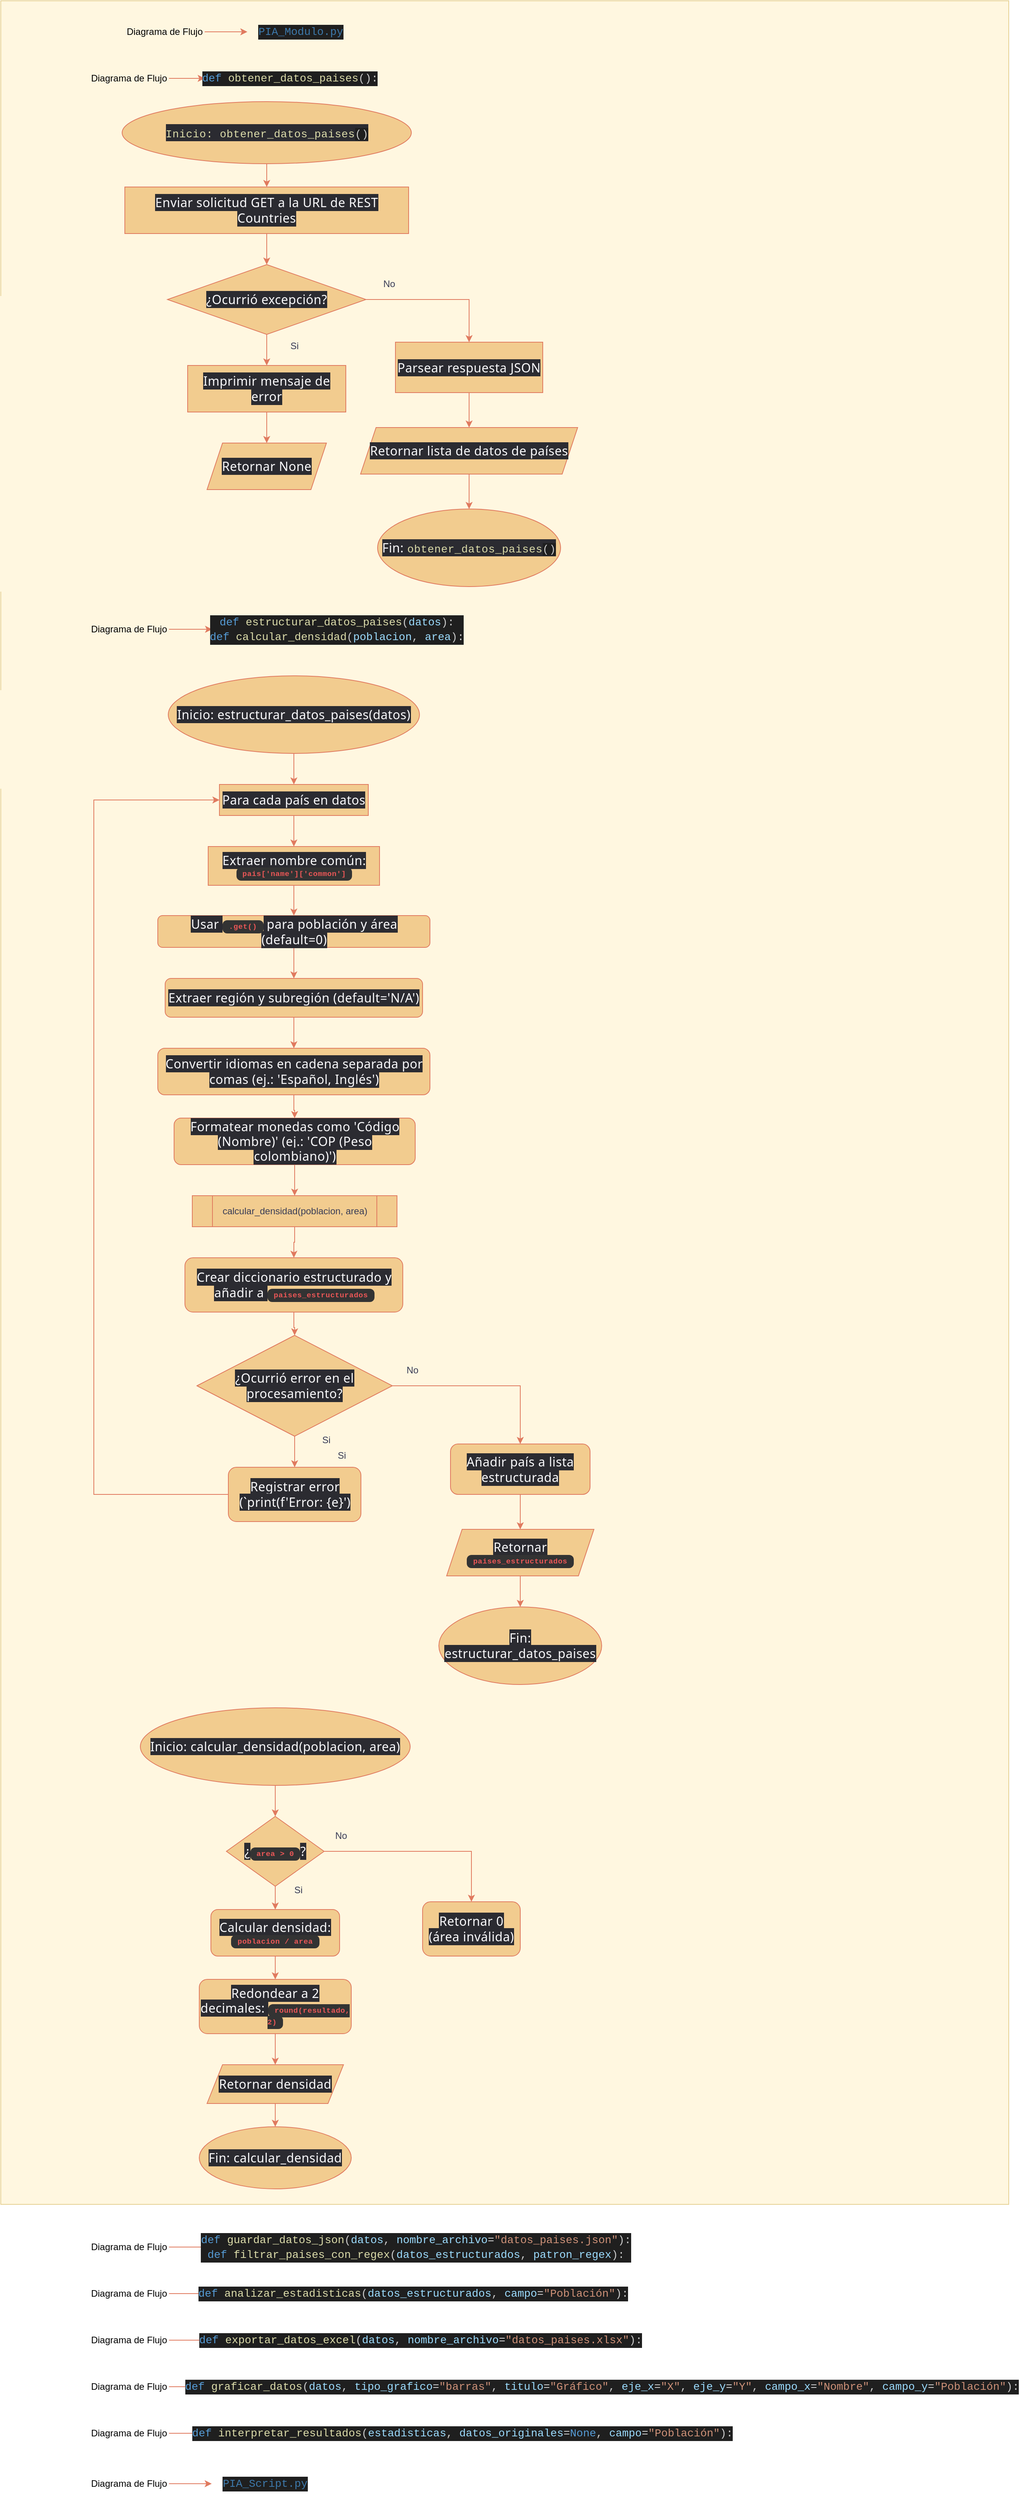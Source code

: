 <mxfile version="27.0.2">
  <diagram name="Página-1" id="TdQatwvxKdCJxrZPbZy2">
    <mxGraphModel dx="1426" dy="1912" grid="1" gridSize="10" guides="1" tooltips="1" connect="1" arrows="1" fold="1" page="1" pageScale="1" pageWidth="827" pageHeight="1169" math="0" shadow="0">
      <root>
        <mxCell id="0" />
        <mxCell id="1" parent="0" />
        <mxCell id="56zbXbjP5MMYhylMdoNp-108" value="" style="rounded=0;whiteSpace=wrap;html=1;strokeColor=#d6b656;fillColor=#fff2cc;opacity=60;" parent="1" vertex="1">
          <mxGeometry x="60" y="-70" width="1300" height="2840" as="geometry" />
        </mxCell>
        <mxCell id="56zbXbjP5MMYhylMdoNp-4" value="" style="edgeStyle=orthogonalEdgeStyle;rounded=0;orthogonalLoop=1;jettySize=auto;html=1;labelBackgroundColor=none;strokeColor=#E07A5F;fontColor=default;" parent="1" source="56zbXbjP5MMYhylMdoNp-1" target="56zbXbjP5MMYhylMdoNp-2" edge="1">
          <mxGeometry relative="1" as="geometry" />
        </mxCell>
        <mxCell id="56zbXbjP5MMYhylMdoNp-1" value="&lt;span style=&quot;color: rgb(250, 250, 252); font-family: system-ui, ui-sans-serif, -apple-system, BlinkMacSystemFont, sans-serif, Inter, NotoSansHans; font-size: 16px; letter-spacing: 0.32px; text-align: left; white-space-collapse: preserve-breaks; background-color: rgb(43, 43, 49);&quot;&gt;&lt;span style=&quot;font-family: Consolas, &amp;quot;Courier New&amp;quot;, monospace; font-size: 14px; white-space: pre; letter-spacing: 0.32px; color: rgb(220, 220, 170);&quot;&gt;Inicio: obtener_datos_paises&lt;/span&gt;&lt;span style=&quot;background-color: rgb(31, 31, 31); color: rgb(204, 204, 204); font-family: Consolas, &amp;quot;Courier New&amp;quot;, monospace; font-size: 14px; white-space: pre; letter-spacing: 0.32px;&quot;&gt;()&lt;/span&gt;&lt;/span&gt;" style="ellipse;whiteSpace=wrap;html=1;labelBackgroundColor=none;fillColor=#F2CC8F;strokeColor=#E07A5F;fontColor=#393C56;rounded=0;" parent="1" vertex="1">
          <mxGeometry x="216.5" y="60" width="373" height="80" as="geometry" />
        </mxCell>
        <mxCell id="56zbXbjP5MMYhylMdoNp-6" value="" style="edgeStyle=orthogonalEdgeStyle;rounded=0;orthogonalLoop=1;jettySize=auto;html=1;labelBackgroundColor=none;strokeColor=#E07A5F;fontColor=default;" parent="1" source="56zbXbjP5MMYhylMdoNp-2" target="56zbXbjP5MMYhylMdoNp-5" edge="1">
          <mxGeometry relative="1" as="geometry" />
        </mxCell>
        <mxCell id="56zbXbjP5MMYhylMdoNp-2" value="&lt;span style=&quot;color: rgb(250, 250, 252); font-family: system-ui, ui-sans-serif, -apple-system, BlinkMacSystemFont, sans-serif, Inter, NotoSansHans; font-size: 16px; letter-spacing: 0.32px; text-align: left; white-space-collapse: preserve-breaks; background-color: rgb(43, 43, 49);&quot;&gt;Enviar solicitud GET a la URL de REST Countries&lt;/span&gt;" style="rounded=0;whiteSpace=wrap;html=1;labelBackgroundColor=none;fillColor=#F2CC8F;strokeColor=#E07A5F;fontColor=#393C56;" parent="1" vertex="1">
          <mxGeometry x="220" y="170" width="366" height="60" as="geometry" />
        </mxCell>
        <mxCell id="56zbXbjP5MMYhylMdoNp-9" value="" style="edgeStyle=orthogonalEdgeStyle;rounded=0;orthogonalLoop=1;jettySize=auto;html=1;labelBackgroundColor=none;strokeColor=#E07A5F;fontColor=default;" parent="1" source="56zbXbjP5MMYhylMdoNp-5" target="56zbXbjP5MMYhylMdoNp-8" edge="1">
          <mxGeometry relative="1" as="geometry" />
        </mxCell>
        <mxCell id="56zbXbjP5MMYhylMdoNp-14" value="" style="edgeStyle=orthogonalEdgeStyle;rounded=0;orthogonalLoop=1;jettySize=auto;html=1;labelBackgroundColor=none;strokeColor=#E07A5F;fontColor=default;" parent="1" source="56zbXbjP5MMYhylMdoNp-5" target="56zbXbjP5MMYhylMdoNp-13" edge="1">
          <mxGeometry relative="1" as="geometry" />
        </mxCell>
        <mxCell id="56zbXbjP5MMYhylMdoNp-5" value="&lt;span style=&quot;color: rgb(250, 250, 252); font-family: system-ui, ui-sans-serif, -apple-system, BlinkMacSystemFont, sans-serif, Inter, NotoSansHans; font-size: 16px; letter-spacing: 0.32px; text-align: left; white-space-collapse: preserve-breaks; background-color: rgb(43, 43, 49);&quot;&gt;¿Ocurrió excepción?&lt;/span&gt;" style="rhombus;whiteSpace=wrap;html=1;labelBackgroundColor=none;fillColor=#F2CC8F;strokeColor=#E07A5F;fontColor=#393C56;rounded=0;" parent="1" vertex="1">
          <mxGeometry x="275" y="270" width="256" height="90" as="geometry" />
        </mxCell>
        <mxCell id="56zbXbjP5MMYhylMdoNp-7" value="No" style="text;html=1;align=center;verticalAlign=middle;whiteSpace=wrap;rounded=0;labelBackgroundColor=none;fontColor=#393C56;" parent="1" vertex="1">
          <mxGeometry x="531" y="280" width="60" height="30" as="geometry" />
        </mxCell>
        <mxCell id="56zbXbjP5MMYhylMdoNp-11" value="" style="edgeStyle=orthogonalEdgeStyle;rounded=0;orthogonalLoop=1;jettySize=auto;html=1;labelBackgroundColor=none;strokeColor=#E07A5F;fontColor=default;" parent="1" source="56zbXbjP5MMYhylMdoNp-8" target="56zbXbjP5MMYhylMdoNp-10" edge="1">
          <mxGeometry relative="1" as="geometry" />
        </mxCell>
        <mxCell id="56zbXbjP5MMYhylMdoNp-8" value="&lt;span style=&quot;color: rgb(250, 250, 252); font-family: system-ui, ui-sans-serif, -apple-system, BlinkMacSystemFont, sans-serif, Inter, NotoSansHans; font-size: 16px; letter-spacing: 0.32px; text-align: left; white-space-collapse: preserve-breaks; background-color: rgb(43, 43, 49);&quot;&gt;Parsear respuesta JSON&lt;/span&gt;" style="rounded=0;whiteSpace=wrap;html=1;labelBackgroundColor=none;fillColor=#F2CC8F;strokeColor=#E07A5F;fontColor=#393C56;" parent="1" vertex="1">
          <mxGeometry x="569" y="370" width="190" height="65" as="geometry" />
        </mxCell>
        <mxCell id="56zbXbjP5MMYhylMdoNp-18" value="" style="edgeStyle=orthogonalEdgeStyle;rounded=0;orthogonalLoop=1;jettySize=auto;html=1;labelBackgroundColor=none;strokeColor=#E07A5F;fontColor=default;" parent="1" source="56zbXbjP5MMYhylMdoNp-10" target="56zbXbjP5MMYhylMdoNp-17" edge="1">
          <mxGeometry relative="1" as="geometry" />
        </mxCell>
        <mxCell id="56zbXbjP5MMYhylMdoNp-10" value="&lt;span style=&quot;color: rgb(250, 250, 252); font-family: system-ui, ui-sans-serif, -apple-system, BlinkMacSystemFont, sans-serif, Inter, NotoSansHans; font-size: 16px; letter-spacing: 0.32px; text-align: left; white-space-collapse: preserve-breaks; background-color: rgb(43, 43, 49);&quot;&gt;Retornar lista de datos de países&lt;/span&gt;" style="shape=parallelogram;perimeter=parallelogramPerimeter;whiteSpace=wrap;html=1;fixedSize=1;labelBackgroundColor=none;fillColor=#F2CC8F;strokeColor=#E07A5F;fontColor=#393C56;rounded=0;" parent="1" vertex="1">
          <mxGeometry x="524" y="480" width="280" height="60" as="geometry" />
        </mxCell>
        <mxCell id="56zbXbjP5MMYhylMdoNp-12" value="Si" style="text;html=1;align=center;verticalAlign=middle;whiteSpace=wrap;rounded=0;labelBackgroundColor=none;fontColor=#393C56;" parent="1" vertex="1">
          <mxGeometry x="409" y="360" width="60" height="30" as="geometry" />
        </mxCell>
        <mxCell id="56zbXbjP5MMYhylMdoNp-16" value="" style="edgeStyle=orthogonalEdgeStyle;rounded=0;orthogonalLoop=1;jettySize=auto;html=1;labelBackgroundColor=none;strokeColor=#E07A5F;fontColor=default;" parent="1" source="56zbXbjP5MMYhylMdoNp-13" target="56zbXbjP5MMYhylMdoNp-15" edge="1">
          <mxGeometry relative="1" as="geometry" />
        </mxCell>
        <mxCell id="56zbXbjP5MMYhylMdoNp-13" value="&lt;span style=&quot;color: rgb(250, 250, 252); font-family: system-ui, ui-sans-serif, -apple-system, BlinkMacSystemFont, sans-serif, Inter, NotoSansHans; font-size: 16px; letter-spacing: 0.32px; text-align: left; white-space-collapse: preserve-breaks; background-color: rgb(43, 43, 49);&quot;&gt;Imprimir mensaje de error&lt;/span&gt;" style="rounded=0;whiteSpace=wrap;html=1;labelBackgroundColor=none;fillColor=#F2CC8F;strokeColor=#E07A5F;fontColor=#393C56;" parent="1" vertex="1">
          <mxGeometry x="301" y="400" width="204" height="60" as="geometry" />
        </mxCell>
        <mxCell id="56zbXbjP5MMYhylMdoNp-15" value="&lt;span style=&quot;color: rgb(250, 250, 252); font-family: system-ui, ui-sans-serif, -apple-system, BlinkMacSystemFont, sans-serif, Inter, NotoSansHans; font-size: 16px; letter-spacing: 0.32px; text-align: left; white-space-collapse: preserve-breaks; background-color: rgb(43, 43, 49);&quot;&gt;Retornar None&lt;/span&gt;" style="shape=parallelogram;perimeter=parallelogramPerimeter;whiteSpace=wrap;html=1;fixedSize=1;labelBackgroundColor=none;fillColor=#F2CC8F;strokeColor=#E07A5F;fontColor=#393C56;rounded=0;" parent="1" vertex="1">
          <mxGeometry x="326" y="500" width="154" height="60" as="geometry" />
        </mxCell>
        <mxCell id="56zbXbjP5MMYhylMdoNp-17" value="&lt;span style=&quot;color: rgb(250, 250, 252); font-family: system-ui, ui-sans-serif, -apple-system, BlinkMacSystemFont, sans-serif, Inter, NotoSansHans; font-size: 16px; letter-spacing: 0.32px; text-align: left; white-space-collapse: preserve-breaks; background-color: rgb(43, 43, 49);&quot;&gt;Fin:&amp;nbsp;&lt;span style=&quot;letter-spacing: 0.32px; font-family: Consolas, &amp;quot;Courier New&amp;quot;, monospace; font-size: 14px; white-space: pre; color: rgb(220, 220, 170);&quot;&gt;obtener_datos_paises&lt;/span&gt;&lt;span style=&quot;letter-spacing: 0.32px; background-color: rgb(31, 31, 31); color: rgb(204, 204, 204); font-family: Consolas, &amp;quot;Courier New&amp;quot;, monospace; font-size: 14px; white-space: pre;&quot;&gt;()&lt;/span&gt;&lt;/span&gt;" style="ellipse;whiteSpace=wrap;html=1;labelBackgroundColor=none;fillColor=#F2CC8F;strokeColor=#E07A5F;fontColor=#393C56;rounded=0;" parent="1" vertex="1">
          <mxGeometry x="546" y="585" width="236" height="100" as="geometry" />
        </mxCell>
        <mxCell id="56zbXbjP5MMYhylMdoNp-25" value="" style="edgeStyle=orthogonalEdgeStyle;rounded=0;orthogonalLoop=1;jettySize=auto;html=1;strokeColor=#E07A5F;fontColor=default;fillColor=#F2CC8F;labelBackgroundColor=none;" parent="1" source="56zbXbjP5MMYhylMdoNp-19" target="56zbXbjP5MMYhylMdoNp-23" edge="1">
          <mxGeometry relative="1" as="geometry" />
        </mxCell>
        <mxCell id="56zbXbjP5MMYhylMdoNp-19" value="&lt;font style=&quot;color: light-dark(rgb(0, 0, 0), rgb(205, 162, 190));&quot;&gt;Diagrama de Flujo&lt;/font&gt;" style="text;html=1;align=center;verticalAlign=middle;whiteSpace=wrap;rounded=0;fontColor=#393C56;labelBackgroundColor=none;" parent="1" vertex="1">
          <mxGeometry x="174" y="15" width="103" height="30" as="geometry" />
        </mxCell>
        <mxCell id="56zbXbjP5MMYhylMdoNp-23" value="&lt;div style=&quot;color: rgb(204, 204, 204); background-color: rgb(31, 31, 31); font-family: Consolas, &amp;quot;Courier New&amp;quot;, monospace; font-size: 14px; line-height: 19px; white-space: pre;&quot;&gt;&lt;span style=&quot;color: #569cd6;&quot;&gt;def&lt;/span&gt; &lt;span style=&quot;color: #dcdcaa;&quot;&gt;obtener_datos_paises&lt;/span&gt;():&lt;/div&gt;" style="text;html=1;align=center;verticalAlign=middle;whiteSpace=wrap;rounded=0;fontColor=#393C56;labelBackgroundColor=none;" parent="1" vertex="1">
          <mxGeometry x="323" y="10" width="220" height="40" as="geometry" />
        </mxCell>
        <mxCell id="56zbXbjP5MMYhylMdoNp-26" value="" style="edgeStyle=orthogonalEdgeStyle;rounded=0;orthogonalLoop=1;jettySize=auto;html=1;strokeColor=#E07A5F;fontColor=default;fillColor=#F2CC8F;labelBackgroundColor=none;" parent="1" source="56zbXbjP5MMYhylMdoNp-27" target="56zbXbjP5MMYhylMdoNp-28" edge="1">
          <mxGeometry relative="1" as="geometry" />
        </mxCell>
        <mxCell id="56zbXbjP5MMYhylMdoNp-27" value="&lt;font style=&quot;color: light-dark(rgb(0, 0, 0), rgb(205, 162, 190));&quot;&gt;Diagrama de Flujo&lt;/font&gt;" style="text;html=1;align=center;verticalAlign=middle;whiteSpace=wrap;rounded=0;fontColor=#393C56;labelBackgroundColor=none;" parent="1" vertex="1">
          <mxGeometry x="174" y="725" width="103" height="30" as="geometry" />
        </mxCell>
        <mxCell id="56zbXbjP5MMYhylMdoNp-28" value="&lt;div style=&quot;color: rgb(204, 204, 204); background-color: rgb(31, 31, 31); font-family: Consolas, &amp;quot;Courier New&amp;quot;, monospace; font-size: 14px; line-height: 19px; white-space: pre;&quot;&gt;&lt;div style=&quot;color: rgb(204, 204, 204); background-color: rgb(31, 31, 31); line-height: 19px;&quot;&gt;&lt;span style=&quot;color: rgb(86, 156, 214);&quot;&gt;def&lt;/span&gt; &lt;span style=&quot;color: rgb(220, 220, 170);&quot;&gt;estructurar_datos_paises&lt;/span&gt;(&lt;span style=&quot;color: rgb(156, 220, 254);&quot;&gt;datos&lt;/span&gt;):&lt;/div&gt;&lt;div style=&quot;color: rgb(204, 204, 204); background-color: rgb(31, 31, 31); line-height: 19px;&quot;&gt;&lt;span style=&quot;color: rgb(86, 156, 214);&quot;&gt;def&lt;/span&gt;&lt;span style=&quot;background-color: rgb(31, 31, 31); color: rgb(204, 204, 204);&quot;&gt; &lt;/span&gt;&lt;span style=&quot;color: rgb(220, 220, 170);&quot;&gt;calcular_densidad&lt;/span&gt;&lt;span style=&quot;background-color: rgb(31, 31, 31); color: rgb(204, 204, 204);&quot;&gt;(&lt;/span&gt;&lt;span style=&quot;color: rgb(156, 220, 254);&quot;&gt;poblacion&lt;/span&gt;&lt;span style=&quot;background-color: rgb(31, 31, 31); color: rgb(204, 204, 204);&quot;&gt;, &lt;/span&gt;&lt;span style=&quot;color: rgb(156, 220, 254);&quot;&gt;area&lt;/span&gt;&lt;span style=&quot;background-color: rgb(31, 31, 31); color: rgb(204, 204, 204);&quot;&gt;):&lt;/span&gt;&lt;/div&gt;&lt;/div&gt;" style="text;html=1;align=center;verticalAlign=middle;whiteSpace=wrap;rounded=0;fontColor=#393C56;labelBackgroundColor=none;" parent="1" vertex="1">
          <mxGeometry x="332.5" y="710" width="321" height="60" as="geometry" />
        </mxCell>
        <mxCell id="56zbXbjP5MMYhylMdoNp-32" value="" style="edgeStyle=orthogonalEdgeStyle;rounded=0;orthogonalLoop=1;jettySize=auto;html=1;strokeColor=#E07A5F;fontColor=default;fillColor=#F2CC8F;labelBackgroundColor=none;" parent="1" source="56zbXbjP5MMYhylMdoNp-33" target="56zbXbjP5MMYhylMdoNp-34" edge="1">
          <mxGeometry relative="1" as="geometry" />
        </mxCell>
        <mxCell id="56zbXbjP5MMYhylMdoNp-33" value="&lt;font style=&quot;color: light-dark(rgb(0, 0, 0), rgb(205, 162, 190));&quot;&gt;Diagrama de Flujo&lt;/font&gt;" style="text;html=1;align=center;verticalAlign=middle;whiteSpace=wrap;rounded=0;fontColor=#393C56;labelBackgroundColor=none;" parent="1" vertex="1">
          <mxGeometry x="174" y="2810" width="103" height="30" as="geometry" />
        </mxCell>
        <mxCell id="56zbXbjP5MMYhylMdoNp-34" value="&lt;div style=&quot;color: rgb(204, 204, 204); background-color: rgb(31, 31, 31); font-family: Consolas, &amp;quot;Courier New&amp;quot;, monospace; font-size: 14px; line-height: 19px; white-space: pre;&quot;&gt;&lt;div style=&quot;color: rgb(204, 204, 204); background-color: rgb(31, 31, 31); line-height: 19px;&quot;&gt;&lt;div style=&quot;color: rgb(204, 204, 204); background-color: rgb(31, 31, 31); line-height: 19px;&quot;&gt;&lt;span style=&quot;color: rgb(86, 156, 214);&quot;&gt;def&lt;/span&gt; &lt;span style=&quot;color: rgb(220, 220, 170);&quot;&gt;guardar_datos_json&lt;/span&gt;(&lt;span style=&quot;color: rgb(156, 220, 254);&quot;&gt;datos&lt;/span&gt;, &lt;span style=&quot;color: rgb(156, 220, 254);&quot;&gt;nombre_archivo&lt;/span&gt;&lt;span style=&quot;color: rgb(212, 212, 212);&quot;&gt;=&lt;/span&gt;&lt;span style=&quot;color: rgb(206, 145, 120);&quot;&gt;&quot;datos_paises.json&quot;&lt;/span&gt;):&lt;/div&gt;&lt;div style=&quot;color: rgb(204, 204, 204); background-color: rgb(31, 31, 31); line-height: 19px;&quot;&gt;&lt;span style=&quot;color: rgb(86, 156, 214);&quot;&gt;def&lt;/span&gt;&lt;span style=&quot;background-color: light-dark(rgb(31, 31, 31), rgb(210, 210, 210)); color: light-dark(rgb(204, 204, 204), rgb(62, 62, 62));&quot;&gt; &lt;/span&gt;&lt;span style=&quot;color: rgb(220, 220, 170);&quot;&gt;filtrar_paises_con_regex&lt;/span&gt;&lt;span style=&quot;background-color: light-dark(rgb(31, 31, 31), rgb(210, 210, 210)); color: light-dark(rgb(204, 204, 204), rgb(62, 62, 62));&quot;&gt;(&lt;/span&gt;&lt;span style=&quot;color: rgb(156, 220, 254);&quot;&gt;datos_estructurados&lt;/span&gt;&lt;span style=&quot;background-color: light-dark(rgb(31, 31, 31), rgb(210, 210, 210)); color: light-dark(rgb(204, 204, 204), rgb(62, 62, 62));&quot;&gt;, &lt;/span&gt;&lt;span style=&quot;color: rgb(156, 220, 254);&quot;&gt;patron_regex&lt;/span&gt;&lt;span style=&quot;background-color: light-dark(rgb(31, 31, 31), rgb(210, 210, 210)); color: light-dark(rgb(204, 204, 204), rgb(62, 62, 62));&quot;&gt;):&lt;/span&gt;&lt;/div&gt;&lt;/div&gt;&lt;/div&gt;" style="text;html=1;align=center;verticalAlign=middle;whiteSpace=wrap;rounded=0;fontColor=#393C56;labelBackgroundColor=none;" parent="1" vertex="1">
          <mxGeometry x="332" y="2800" width="527" height="50" as="geometry" />
        </mxCell>
        <mxCell id="56zbXbjP5MMYhylMdoNp-36" value="" style="edgeStyle=orthogonalEdgeStyle;rounded=0;orthogonalLoop=1;jettySize=auto;html=1;strokeColor=#E07A5F;fontColor=default;fillColor=#F2CC8F;labelBackgroundColor=none;" parent="1" source="56zbXbjP5MMYhylMdoNp-37" target="56zbXbjP5MMYhylMdoNp-38" edge="1">
          <mxGeometry relative="1" as="geometry" />
        </mxCell>
        <mxCell id="56zbXbjP5MMYhylMdoNp-37" value="&lt;font style=&quot;color: light-dark(rgb(0, 0, 0), rgb(205, 162, 190));&quot;&gt;Diagrama de Flujo&lt;/font&gt;" style="text;html=1;align=center;verticalAlign=middle;whiteSpace=wrap;rounded=0;fontColor=#393C56;labelBackgroundColor=none;" parent="1" vertex="1">
          <mxGeometry x="174" y="2870" width="103" height="30" as="geometry" />
        </mxCell>
        <mxCell id="56zbXbjP5MMYhylMdoNp-38" value="&lt;div style=&quot;color: rgb(204, 204, 204); background-color: rgb(31, 31, 31); font-family: Consolas, &amp;quot;Courier New&amp;quot;, monospace; font-size: 14px; line-height: 19px; white-space: pre;&quot;&gt;&lt;div style=&quot;color: rgb(204, 204, 204); background-color: rgb(31, 31, 31); line-height: 19px;&quot;&gt;&lt;div style=&quot;color: rgb(204, 204, 204); background-color: rgb(31, 31, 31); line-height: 19px;&quot;&gt;&lt;div style=&quot;color: rgb(204, 204, 204); background-color: rgb(31, 31, 31); line-height: 19px;&quot;&gt;&lt;span style=&quot;color: #569cd6;&quot;&gt;def&lt;/span&gt; &lt;span style=&quot;color: #dcdcaa;&quot;&gt;analizar_estadisticas&lt;/span&gt;(&lt;span style=&quot;color: #9cdcfe;&quot;&gt;datos_estructurados&lt;/span&gt;, &lt;span style=&quot;color: #9cdcfe;&quot;&gt;campo&lt;/span&gt;&lt;span style=&quot;color: #d4d4d4;&quot;&gt;=&lt;/span&gt;&lt;span style=&quot;color: #ce9178;&quot;&gt;&quot;Población&quot;&lt;/span&gt;):&lt;/div&gt;&lt;/div&gt;&lt;/div&gt;&lt;/div&gt;" style="text;html=1;align=center;verticalAlign=middle;whiteSpace=wrap;rounded=0;fontColor=#393C56;labelBackgroundColor=none;" parent="1" vertex="1">
          <mxGeometry x="332.5" y="2865" width="517.5" height="40" as="geometry" />
        </mxCell>
        <mxCell id="56zbXbjP5MMYhylMdoNp-40" value="" style="edgeStyle=orthogonalEdgeStyle;rounded=0;orthogonalLoop=1;jettySize=auto;html=1;strokeColor=#E07A5F;fontColor=default;fillColor=#F2CC8F;labelBackgroundColor=none;" parent="1" source="56zbXbjP5MMYhylMdoNp-41" target="56zbXbjP5MMYhylMdoNp-42" edge="1">
          <mxGeometry relative="1" as="geometry" />
        </mxCell>
        <mxCell id="56zbXbjP5MMYhylMdoNp-41" value="&lt;font style=&quot;color: light-dark(rgb(0, 0, 0), rgb(205, 162, 190));&quot;&gt;Diagrama de Flujo&lt;/font&gt;" style="text;html=1;align=center;verticalAlign=middle;whiteSpace=wrap;rounded=0;fontColor=#393C56;labelBackgroundColor=none;" parent="1" vertex="1">
          <mxGeometry x="174" y="2930" width="103" height="30" as="geometry" />
        </mxCell>
        <mxCell id="56zbXbjP5MMYhylMdoNp-42" value="&lt;div style=&quot;color: rgb(204, 204, 204); background-color: rgb(31, 31, 31); font-family: Consolas, &amp;quot;Courier New&amp;quot;, monospace; font-size: 14px; line-height: 19px; white-space: pre;&quot;&gt;&lt;div style=&quot;color: rgb(204, 204, 204); background-color: rgb(31, 31, 31); line-height: 19px;&quot;&gt;&lt;div style=&quot;color: rgb(204, 204, 204); background-color: rgb(31, 31, 31); line-height: 19px;&quot;&gt;&lt;div style=&quot;color: rgb(204, 204, 204); background-color: rgb(31, 31, 31); line-height: 19px;&quot;&gt;&lt;span style=&quot;color: #569cd6;&quot;&gt;def&lt;/span&gt; &lt;span style=&quot;color: #dcdcaa;&quot;&gt;exportar_datos_excel&lt;/span&gt;(&lt;span style=&quot;color: #9cdcfe;&quot;&gt;datos&lt;/span&gt;, &lt;span style=&quot;color: #9cdcfe;&quot;&gt;nombre_archivo&lt;/span&gt;&lt;span style=&quot;color: #d4d4d4;&quot;&gt;=&lt;/span&gt;&lt;span style=&quot;color: #ce9178;&quot;&gt;&quot;datos_paises.xlsx&quot;&lt;/span&gt;):&lt;/div&gt;&lt;/div&gt;&lt;/div&gt;&lt;/div&gt;" style="text;html=1;align=center;verticalAlign=middle;whiteSpace=wrap;rounded=0;fontColor=#393C56;labelBackgroundColor=none;" parent="1" vertex="1">
          <mxGeometry x="332.5" y="2925" width="537" height="40" as="geometry" />
        </mxCell>
        <mxCell id="56zbXbjP5MMYhylMdoNp-43" value="" style="edgeStyle=orthogonalEdgeStyle;rounded=0;orthogonalLoop=1;jettySize=auto;html=1;strokeColor=#E07A5F;fontColor=default;fillColor=#F2CC8F;labelBackgroundColor=none;" parent="1" source="56zbXbjP5MMYhylMdoNp-44" target="56zbXbjP5MMYhylMdoNp-45" edge="1">
          <mxGeometry relative="1" as="geometry" />
        </mxCell>
        <mxCell id="56zbXbjP5MMYhylMdoNp-44" value="&lt;font style=&quot;color: light-dark(rgb(0, 0, 0), rgb(205, 162, 190));&quot;&gt;Diagrama de Flujo&lt;/font&gt;" style="text;html=1;align=center;verticalAlign=middle;whiteSpace=wrap;rounded=0;fontColor=#393C56;labelBackgroundColor=none;" parent="1" vertex="1">
          <mxGeometry x="174" y="2990" width="103" height="30" as="geometry" />
        </mxCell>
        <mxCell id="56zbXbjP5MMYhylMdoNp-45" value="&lt;div style=&quot;color: rgb(204, 204, 204); background-color: rgb(31, 31, 31); font-family: Consolas, &amp;quot;Courier New&amp;quot;, monospace; font-size: 14px; line-height: 19px; white-space: pre;&quot;&gt;&lt;div style=&quot;color: rgb(204, 204, 204); background-color: rgb(31, 31, 31); line-height: 19px;&quot;&gt;&lt;div style=&quot;color: rgb(204, 204, 204); background-color: rgb(31, 31, 31); line-height: 19px;&quot;&gt;&lt;div style=&quot;color: rgb(204, 204, 204); background-color: rgb(31, 31, 31); line-height: 19px;&quot;&gt;&lt;span style=&quot;color: #569cd6;&quot;&gt;def&lt;/span&gt; &lt;span style=&quot;color: #dcdcaa;&quot;&gt;graficar_datos&lt;/span&gt;(&lt;span style=&quot;color: #9cdcfe;&quot;&gt;datos&lt;/span&gt;, &lt;span style=&quot;color: #9cdcfe;&quot;&gt;tipo_grafico&lt;/span&gt;&lt;span style=&quot;color: #d4d4d4;&quot;&gt;=&lt;/span&gt;&lt;span style=&quot;color: #ce9178;&quot;&gt;&quot;barras&quot;&lt;/span&gt;, &lt;span style=&quot;color: #9cdcfe;&quot;&gt;titulo&lt;/span&gt;&lt;span style=&quot;color: #d4d4d4;&quot;&gt;=&lt;/span&gt;&lt;span style=&quot;color: #ce9178;&quot;&gt;&quot;Gráfico&quot;&lt;/span&gt;, &lt;span style=&quot;color: #9cdcfe;&quot;&gt;eje_x&lt;/span&gt;&lt;span style=&quot;color: #d4d4d4;&quot;&gt;=&lt;/span&gt;&lt;span style=&quot;color: #ce9178;&quot;&gt;&quot;X&quot;&lt;/span&gt;, &lt;span style=&quot;color: #9cdcfe;&quot;&gt;eje_y&lt;/span&gt;&lt;span style=&quot;color: #d4d4d4;&quot;&gt;=&lt;/span&gt;&lt;span style=&quot;color: #ce9178;&quot;&gt;&quot;Y&quot;&lt;/span&gt;, &lt;span style=&quot;color: #9cdcfe;&quot;&gt;campo_x&lt;/span&gt;&lt;span style=&quot;color: #d4d4d4;&quot;&gt;=&lt;/span&gt;&lt;span style=&quot;color: #ce9178;&quot;&gt;&quot;Nombre&quot;&lt;/span&gt;, &lt;span style=&quot;color: #9cdcfe;&quot;&gt;campo_y&lt;/span&gt;&lt;span style=&quot;color: #d4d4d4;&quot;&gt;=&lt;/span&gt;&lt;span style=&quot;color: #ce9178;&quot;&gt;&quot;Población&quot;&lt;/span&gt;):&lt;/div&gt;&lt;/div&gt;&lt;/div&gt;&lt;/div&gt;" style="text;html=1;align=center;verticalAlign=middle;whiteSpace=wrap;rounded=0;fontColor=#393C56;labelBackgroundColor=none;" parent="1" vertex="1">
          <mxGeometry x="332" y="2985" width="1007" height="40" as="geometry" />
        </mxCell>
        <mxCell id="56zbXbjP5MMYhylMdoNp-46" value="" style="edgeStyle=orthogonalEdgeStyle;rounded=0;orthogonalLoop=1;jettySize=auto;html=1;strokeColor=#E07A5F;fontColor=default;fillColor=#F2CC8F;labelBackgroundColor=none;" parent="1" source="56zbXbjP5MMYhylMdoNp-47" target="56zbXbjP5MMYhylMdoNp-48" edge="1">
          <mxGeometry relative="1" as="geometry" />
        </mxCell>
        <mxCell id="56zbXbjP5MMYhylMdoNp-47" value="&lt;font style=&quot;color: light-dark(rgb(0, 0, 0), rgb(205, 162, 190));&quot;&gt;Diagrama de Flujo&lt;/font&gt;" style="text;html=1;align=center;verticalAlign=middle;whiteSpace=wrap;rounded=0;fontColor=#393C56;labelBackgroundColor=none;" parent="1" vertex="1">
          <mxGeometry x="174" y="3050" width="103" height="30" as="geometry" />
        </mxCell>
        <mxCell id="56zbXbjP5MMYhylMdoNp-48" value="&lt;div style=&quot;color: rgb(204, 204, 204); background-color: rgb(31, 31, 31); font-family: Consolas, &amp;quot;Courier New&amp;quot;, monospace; font-size: 14px; line-height: 19px; white-space: pre;&quot;&gt;&lt;div style=&quot;color: rgb(204, 204, 204); background-color: rgb(31, 31, 31); line-height: 19px;&quot;&gt;&lt;div style=&quot;color: rgb(204, 204, 204); background-color: rgb(31, 31, 31); line-height: 19px;&quot;&gt;&lt;div style=&quot;color: rgb(204, 204, 204); background-color: rgb(31, 31, 31); line-height: 19px;&quot;&gt;&lt;span style=&quot;color: #569cd6;&quot;&gt;def&lt;/span&gt; &lt;span style=&quot;color: #dcdcaa;&quot;&gt;interpretar_resultados&lt;/span&gt;(&lt;span style=&quot;color: #9cdcfe;&quot;&gt;estadisticas&lt;/span&gt;, &lt;span style=&quot;color: #9cdcfe;&quot;&gt;datos_originales&lt;/span&gt;&lt;span style=&quot;color: #d4d4d4;&quot;&gt;=&lt;/span&gt;&lt;span style=&quot;color: #569cd6;&quot;&gt;None&lt;/span&gt;, &lt;span style=&quot;color: #9cdcfe;&quot;&gt;campo&lt;/span&gt;&lt;span style=&quot;color: #d4d4d4;&quot;&gt;=&lt;/span&gt;&lt;span style=&quot;color: #ce9178;&quot;&gt;&quot;Población&quot;&lt;/span&gt;):&lt;/div&gt;&lt;/div&gt;&lt;/div&gt;&lt;/div&gt;" style="text;html=1;align=center;verticalAlign=middle;whiteSpace=wrap;rounded=0;fontColor=#393C56;labelBackgroundColor=none;" parent="1" vertex="1">
          <mxGeometry x="332" y="3045" width="647" height="40" as="geometry" />
        </mxCell>
        <mxCell id="56zbXbjP5MMYhylMdoNp-51" value="" style="edgeStyle=orthogonalEdgeStyle;rounded=0;hachureGap=4;orthogonalLoop=1;jettySize=auto;html=1;strokeColor=#E07A5F;fontFamily=Architects Daughter;fontSource=https%3A%2F%2Ffonts.googleapis.com%2Fcss%3Ffamily%3DArchitects%2BDaughter;fontColor=default;fillColor=#F2CC8F;labelBackgroundColor=none;" parent="1" source="56zbXbjP5MMYhylMdoNp-49" target="56zbXbjP5MMYhylMdoNp-50" edge="1">
          <mxGeometry relative="1" as="geometry" />
        </mxCell>
        <mxCell id="56zbXbjP5MMYhylMdoNp-49" value="&lt;span style=&quot;color: rgb(250, 250, 252); font-family: system-ui, ui-sans-serif, -apple-system, BlinkMacSystemFont, sans-serif, Inter, NotoSansHans; font-size: 16px; letter-spacing: 0.32px; text-align: left; white-space-collapse: preserve-breaks; background-color: rgb(43, 43, 49);&quot;&gt;Inicio: estructurar_datos_paises(datos)&lt;/span&gt;" style="ellipse;whiteSpace=wrap;html=1;strokeColor=#E07A5F;fontColor=#393C56;fillColor=#F2CC8F;labelBackgroundColor=none;rounded=0;" parent="1" vertex="1">
          <mxGeometry x="276" y="800" width="324" height="100" as="geometry" />
        </mxCell>
        <mxCell id="56zbXbjP5MMYhylMdoNp-56" value="" style="edgeStyle=orthogonalEdgeStyle;rounded=0;hachureGap=4;orthogonalLoop=1;jettySize=auto;html=1;strokeColor=#E07A5F;fontFamily=Architects Daughter;fontSource=https%3A%2F%2Ffonts.googleapis.com%2Fcss%3Ffamily%3DArchitects%2BDaughter;fontColor=default;fillColor=#F2CC8F;labelBackgroundColor=none;" parent="1" source="56zbXbjP5MMYhylMdoNp-50" target="56zbXbjP5MMYhylMdoNp-54" edge="1">
          <mxGeometry relative="1" as="geometry" />
        </mxCell>
        <mxCell id="56zbXbjP5MMYhylMdoNp-50" value="&lt;span style=&quot;color: rgb(250, 250, 252); font-family: system-ui, ui-sans-serif, -apple-system, BlinkMacSystemFont, sans-serif, Inter, NotoSansHans; font-size: 16px; font-style: normal; font-variant-ligatures: normal; font-variant-caps: normal; font-weight: 400; letter-spacing: 0.32px; orphans: 2; text-align: left; text-indent: 0px; text-transform: none; widows: 2; word-spacing: 0px; -webkit-text-stroke-width: 0px; white-space: pre-line; background-color: rgb(43, 43, 49); text-decoration-thickness: initial; text-decoration-style: initial; text-decoration-color: initial; float: none; display: inline !important;&quot;&gt;Para cada país en datos&lt;/span&gt;" style="rounded=0;whiteSpace=wrap;html=1;hachureGap=4;strokeColor=#E07A5F;fontFamily=Architects Daughter;fontSource=https%3A%2F%2Ffonts.googleapis.com%2Fcss%3Ffamily%3DArchitects%2BDaughter;fontColor=#393C56;fillColor=#F2CC8F;labelBackgroundColor=none;" parent="1" vertex="1">
          <mxGeometry x="342" y="940" width="192" height="40" as="geometry" />
        </mxCell>
        <mxCell id="56zbXbjP5MMYhylMdoNp-58" value="" style="edgeStyle=orthogonalEdgeStyle;rounded=0;hachureGap=4;orthogonalLoop=1;jettySize=auto;html=1;strokeColor=#E07A5F;fontFamily=Architects Daughter;fontSource=https%3A%2F%2Ffonts.googleapis.com%2Fcss%3Ffamily%3DArchitects%2BDaughter;fontColor=default;fillColor=#F2CC8F;labelBackgroundColor=none;" parent="1" source="56zbXbjP5MMYhylMdoNp-54" target="56zbXbjP5MMYhylMdoNp-57" edge="1">
          <mxGeometry relative="1" as="geometry" />
        </mxCell>
        <mxCell id="56zbXbjP5MMYhylMdoNp-54" value="&lt;span style=&quot;color: rgb(250, 250, 252); font-family: system-ui, ui-sans-serif, -apple-system, BlinkMacSystemFont, sans-serif, Inter, NotoSansHans; font-size: 16px; letter-spacing: 0.32px; text-align: left; white-space-collapse: preserve-breaks; background-color: rgb(43, 43, 49);&quot;&gt;Extraer nombre común: &lt;/span&gt;&lt;code style=&quot;--tw-border-spacing-x: 0; --tw-border-spacing-y: 0; --tw-translate-x: 0; --tw-translate-y: 0; --tw-rotate: 0; --tw-skew-x: 0; --tw-skew-y: 0; --tw-scale-x: 1; --tw-scale-y: 1; --tw-pan-x: ; --tw-pan-y: ; --tw-pinch-zoom: ; --tw-scroll-snap-strictness: proximity; --tw-gradient-from-position: ; --tw-gradient-via-position: ; --tw-gradient-to-position: ; --tw-ordinal: ; --tw-slashed-zero: ; --tw-numeric-figure: ; --tw-numeric-spacing: ; --tw-numeric-fraction: ; --tw-ring-inset: ; --tw-ring-offset-width: 0px; --tw-ring-offset-color: #fff; --tw-ring-color: rgb(59 130 246 / .5); --tw-ring-offset-shadow: 0 0 #0000; --tw-ring-shadow: 0 0 #0000; --tw-shadow: 0 0 #0000; --tw-shadow-colored: 0 0 #0000; --tw-blur: ; --tw-brightness: ; --tw-contrast: ; --tw-grayscale: ; --tw-hue-rotate: ; --tw-invert: ; --tw-saturate: ; --tw-sepia: ; --tw-drop-shadow: ; --tw-backdrop-blur: ; --tw-backdrop-brightness: ; --tw-backdrop-contrast: ; --tw-backdrop-grayscale: ; --tw-backdrop-hue-rotate: ; --tw-backdrop-invert: ; --tw-backdrop-opacity: ; --tw-backdrop-saturate: ; --tw-backdrop-sepia: ; --tw-contain-size: ; --tw-contain-layout: ; --tw-contain-paint: ; --tw-contain-style: ; box-sizing: border-box; border-width: 0px; border-style: solid; border-color: rgb(227, 227, 227); font-family: ui-monospace, SFMono-Regular, Menlo, Monaco, Consolas, &amp;quot;Liberation Mono&amp;quot;, &amp;quot;Courier New&amp;quot;, monospace; font-feature-settings: normal; font-variation-settings: normal; font-size: 0.8em; overflow-x: auto; width: auto; position: relative; z-index: 9; cursor: pointer; color: rgb(235, 87, 87); padding: 3px 8px; font-weight: 600; margin: 12px 0px; border-radius: 0.375rem; --tw-bg-opacity: 1; background-color: rgb(51, 51, 51); letter-spacing: 0.32px; text-align: left; white-space-collapse: preserve-breaks;&quot; class=&quot;codespan cursor-pointer z-[9] relative&quot;&gt;pais[&#39;name&#39;][&#39;common&#39;]&lt;/code&gt;" style="rounded=0;whiteSpace=wrap;html=1;hachureGap=4;strokeColor=#E07A5F;fontFamily=Architects Daughter;fontSource=https%3A%2F%2Ffonts.googleapis.com%2Fcss%3Ffamily%3DArchitects%2BDaughter;fontColor=#393C56;fillColor=#F2CC8F;labelBackgroundColor=none;" parent="1" vertex="1">
          <mxGeometry x="327.5" y="1020" width="221" height="50" as="geometry" />
        </mxCell>
        <mxCell id="56zbXbjP5MMYhylMdoNp-60" value="" style="edgeStyle=orthogonalEdgeStyle;rounded=0;hachureGap=4;orthogonalLoop=1;jettySize=auto;html=1;strokeColor=#E07A5F;fontFamily=Architects Daughter;fontSource=https%3A%2F%2Ffonts.googleapis.com%2Fcss%3Ffamily%3DArchitects%2BDaughter;fontColor=default;fillColor=#F2CC8F;labelBackgroundColor=none;" parent="1" source="56zbXbjP5MMYhylMdoNp-57" target="56zbXbjP5MMYhylMdoNp-59" edge="1">
          <mxGeometry relative="1" as="geometry" />
        </mxCell>
        <mxCell id="56zbXbjP5MMYhylMdoNp-57" value="&lt;span style=&quot;color: rgb(250, 250, 252); font-family: system-ui, ui-sans-serif, -apple-system, BlinkMacSystemFont, sans-serif, Inter, NotoSansHans; font-size: 16px; letter-spacing: 0.32px; text-align: left; white-space-collapse: preserve-breaks; background-color: rgb(43, 43, 49);&quot;&gt;Usar &lt;/span&gt;&lt;code style=&quot;--tw-border-spacing-x: 0; --tw-border-spacing-y: 0; --tw-translate-x: 0; --tw-translate-y: 0; --tw-rotate: 0; --tw-skew-x: 0; --tw-skew-y: 0; --tw-scale-x: 1; --tw-scale-y: 1; --tw-pan-x: ; --tw-pan-y: ; --tw-pinch-zoom: ; --tw-scroll-snap-strictness: proximity; --tw-gradient-from-position: ; --tw-gradient-via-position: ; --tw-gradient-to-position: ; --tw-ordinal: ; --tw-slashed-zero: ; --tw-numeric-figure: ; --tw-numeric-spacing: ; --tw-numeric-fraction: ; --tw-ring-inset: ; --tw-ring-offset-width: 0px; --tw-ring-offset-color: #fff; --tw-ring-color: rgb(59 130 246 / .5); --tw-ring-offset-shadow: 0 0 #0000; --tw-ring-shadow: 0 0 #0000; --tw-shadow: 0 0 #0000; --tw-shadow-colored: 0 0 #0000; --tw-blur: ; --tw-brightness: ; --tw-contrast: ; --tw-grayscale: ; --tw-hue-rotate: ; --tw-invert: ; --tw-saturate: ; --tw-sepia: ; --tw-drop-shadow: ; --tw-backdrop-blur: ; --tw-backdrop-brightness: ; --tw-backdrop-contrast: ; --tw-backdrop-grayscale: ; --tw-backdrop-hue-rotate: ; --tw-backdrop-invert: ; --tw-backdrop-opacity: ; --tw-backdrop-saturate: ; --tw-backdrop-sepia: ; --tw-contain-size: ; --tw-contain-layout: ; --tw-contain-paint: ; --tw-contain-style: ; box-sizing: border-box; border-width: 0px; border-style: solid; border-color: rgb(227, 227, 227); font-family: ui-monospace, SFMono-Regular, Menlo, Monaco, Consolas, &amp;quot;Liberation Mono&amp;quot;, &amp;quot;Courier New&amp;quot;, monospace; font-feature-settings: normal; font-variation-settings: normal; font-size: 0.8em; overflow-x: auto; width: auto; position: relative; z-index: 9; cursor: pointer; color: rgb(235, 87, 87); padding: 3px 8px; font-weight: 600; margin: 12px 0px; border-radius: 0.375rem; --tw-bg-opacity: 1; background-color: rgb(51, 51, 51); letter-spacing: 0.32px; text-align: left; white-space-collapse: preserve-breaks;&quot; class=&quot;codespan cursor-pointer z-[9] relative&quot;&gt;.get()&lt;/code&gt;&lt;span style=&quot;color: rgb(250, 250, 252); font-family: system-ui, ui-sans-serif, -apple-system, BlinkMacSystemFont, sans-serif, Inter, NotoSansHans; font-size: 16px; letter-spacing: 0.32px; text-align: left; white-space-collapse: preserve-breaks; background-color: rgb(43, 43, 49);&quot;&gt; para población y área (default=0)&lt;/span&gt;" style="rounded=1;whiteSpace=wrap;html=1;hachureGap=4;strokeColor=#E07A5F;fontFamily=Architects Daughter;fontSource=https%3A%2F%2Ffonts.googleapis.com%2Fcss%3Ffamily%3DArchitects%2BDaughter;fontColor=#393C56;fillColor=#F2CC8F;labelBackgroundColor=none;" parent="1" vertex="1">
          <mxGeometry x="262.5" y="1109" width="351" height="41" as="geometry" />
        </mxCell>
        <mxCell id="56zbXbjP5MMYhylMdoNp-62" value="" style="edgeStyle=orthogonalEdgeStyle;rounded=0;hachureGap=4;orthogonalLoop=1;jettySize=auto;html=1;strokeColor=#E07A5F;fontFamily=Architects Daughter;fontSource=https%3A%2F%2Ffonts.googleapis.com%2Fcss%3Ffamily%3DArchitects%2BDaughter;fontColor=default;fillColor=#F2CC8F;labelBackgroundColor=none;" parent="1" source="56zbXbjP5MMYhylMdoNp-59" target="56zbXbjP5MMYhylMdoNp-61" edge="1">
          <mxGeometry relative="1" as="geometry" />
        </mxCell>
        <mxCell id="56zbXbjP5MMYhylMdoNp-59" value="&lt;span style=&quot;color: rgb(250, 250, 252); font-family: system-ui, ui-sans-serif, -apple-system, BlinkMacSystemFont, sans-serif, Inter, NotoSansHans; font-size: 16px; letter-spacing: 0.32px; text-align: left; white-space-collapse: preserve-breaks; background-color: rgb(43, 43, 49);&quot;&gt;Extraer región y subregión (default=&#39;N/A&#39;)&lt;/span&gt;" style="rounded=1;whiteSpace=wrap;html=1;hachureGap=4;strokeColor=#E07A5F;fontFamily=Architects Daughter;fontSource=https%3A%2F%2Ffonts.googleapis.com%2Fcss%3Ffamily%3DArchitects%2BDaughter;fontColor=#393C56;fillColor=#F2CC8F;labelBackgroundColor=none;" parent="1" vertex="1">
          <mxGeometry x="272" y="1190" width="332" height="50" as="geometry" />
        </mxCell>
        <mxCell id="56zbXbjP5MMYhylMdoNp-64" value="" style="edgeStyle=orthogonalEdgeStyle;rounded=0;orthogonalLoop=1;jettySize=auto;html=1;strokeColor=#E07A5F;fontColor=#393C56;fillColor=#F2CC8F;" parent="1" source="56zbXbjP5MMYhylMdoNp-61" target="56zbXbjP5MMYhylMdoNp-63" edge="1">
          <mxGeometry relative="1" as="geometry" />
        </mxCell>
        <mxCell id="56zbXbjP5MMYhylMdoNp-61" value="&lt;span style=&quot;color: rgb(250, 250, 252); font-family: system-ui, ui-sans-serif, -apple-system, BlinkMacSystemFont, sans-serif, Inter, NotoSansHans; font-size: 16px; letter-spacing: 0.32px; text-align: left; white-space-collapse: preserve-breaks; background-color: rgb(43, 43, 49);&quot;&gt;Convertir idiomas en cadena separada por comas (ej.: &#39;Español, Inglés&#39;)&lt;/span&gt;" style="rounded=1;whiteSpace=wrap;html=1;hachureGap=4;strokeColor=#E07A5F;fontFamily=Architects Daughter;fontSource=https%3A%2F%2Ffonts.googleapis.com%2Fcss%3Ffamily%3DArchitects%2BDaughter;fontColor=#393C56;fillColor=#F2CC8F;labelBackgroundColor=none;" parent="1" vertex="1">
          <mxGeometry x="262.5" y="1280" width="351" height="60" as="geometry" />
        </mxCell>
        <mxCell id="56zbXbjP5MMYhylMdoNp-68" value="" style="edgeStyle=orthogonalEdgeStyle;rounded=0;orthogonalLoop=1;jettySize=auto;html=1;strokeColor=#E07A5F;fontColor=#393C56;fillColor=#F2CC8F;" parent="1" source="56zbXbjP5MMYhylMdoNp-63" target="56zbXbjP5MMYhylMdoNp-67" edge="1">
          <mxGeometry relative="1" as="geometry" />
        </mxCell>
        <mxCell id="56zbXbjP5MMYhylMdoNp-63" value="&lt;span style=&quot;color: rgb(250, 250, 252); font-family: system-ui, ui-sans-serif, -apple-system, BlinkMacSystemFont, sans-serif, Inter, NotoSansHans; font-size: 16px; letter-spacing: 0.32px; text-align: left; white-space-collapse: preserve-breaks; background-color: rgb(43, 43, 49);&quot;&gt;Formatear monedas como &#39;Código (Nombre)&#39; (ej.: &#39;COP (Peso colombiano)&#39;)&lt;/span&gt;" style="rounded=1;whiteSpace=wrap;html=1;strokeColor=#E07A5F;fontColor=#393C56;fillColor=#F2CC8F;" parent="1" vertex="1">
          <mxGeometry x="283.5" y="1370" width="311" height="60" as="geometry" />
        </mxCell>
        <mxCell id="56zbXbjP5MMYhylMdoNp-70" value="" style="edgeStyle=orthogonalEdgeStyle;rounded=0;orthogonalLoop=1;jettySize=auto;html=1;strokeColor=#E07A5F;fontColor=#393C56;fillColor=#F2CC8F;" parent="1" source="56zbXbjP5MMYhylMdoNp-67" target="56zbXbjP5MMYhylMdoNp-69" edge="1">
          <mxGeometry relative="1" as="geometry" />
        </mxCell>
        <mxCell id="56zbXbjP5MMYhylMdoNp-67" value="calcular_densidad(poblacion, area)" style="shape=process;whiteSpace=wrap;html=1;backgroundOutline=1;strokeColor=#E07A5F;fontColor=#393C56;fillColor=#F2CC8F;" parent="1" vertex="1">
          <mxGeometry x="307" y="1470" width="264" height="40" as="geometry" />
        </mxCell>
        <mxCell id="56zbXbjP5MMYhylMdoNp-72" value="" style="edgeStyle=orthogonalEdgeStyle;rounded=0;orthogonalLoop=1;jettySize=auto;html=1;strokeColor=#E07A5F;fontColor=#393C56;fillColor=#F2CC8F;" parent="1" source="56zbXbjP5MMYhylMdoNp-69" target="56zbXbjP5MMYhylMdoNp-71" edge="1">
          <mxGeometry relative="1" as="geometry" />
        </mxCell>
        <mxCell id="56zbXbjP5MMYhylMdoNp-69" value="&lt;span style=&quot;color: rgb(250, 250, 252); font-family: system-ui, ui-sans-serif, -apple-system, BlinkMacSystemFont, sans-serif, Inter, NotoSansHans; font-size: 16px; letter-spacing: 0.32px; text-align: left; white-space-collapse: preserve-breaks; background-color: rgb(43, 43, 49);&quot;&gt;Crear diccionario estructurado y añadir a &lt;/span&gt;&lt;code style=&quot;--tw-border-spacing-x: 0; --tw-border-spacing-y: 0; --tw-translate-x: 0; --tw-translate-y: 0; --tw-rotate: 0; --tw-skew-x: 0; --tw-skew-y: 0; --tw-scale-x: 1; --tw-scale-y: 1; --tw-pan-x: ; --tw-pan-y: ; --tw-pinch-zoom: ; --tw-scroll-snap-strictness: proximity; --tw-gradient-from-position: ; --tw-gradient-via-position: ; --tw-gradient-to-position: ; --tw-ordinal: ; --tw-slashed-zero: ; --tw-numeric-figure: ; --tw-numeric-spacing: ; --tw-numeric-fraction: ; --tw-ring-inset: ; --tw-ring-offset-width: 0px; --tw-ring-offset-color: #fff; --tw-ring-color: rgb(59 130 246 / .5); --tw-ring-offset-shadow: 0 0 #0000; --tw-ring-shadow: 0 0 #0000; --tw-shadow: 0 0 #0000; --tw-shadow-colored: 0 0 #0000; --tw-blur: ; --tw-brightness: ; --tw-contrast: ; --tw-grayscale: ; --tw-hue-rotate: ; --tw-invert: ; --tw-saturate: ; --tw-sepia: ; --tw-drop-shadow: ; --tw-backdrop-blur: ; --tw-backdrop-brightness: ; --tw-backdrop-contrast: ; --tw-backdrop-grayscale: ; --tw-backdrop-hue-rotate: ; --tw-backdrop-invert: ; --tw-backdrop-opacity: ; --tw-backdrop-saturate: ; --tw-backdrop-sepia: ; --tw-contain-size: ; --tw-contain-layout: ; --tw-contain-paint: ; --tw-contain-style: ; box-sizing: border-box; border-width: 0px; border-style: solid; border-color: rgb(227, 227, 227); font-family: ui-monospace, SFMono-Regular, Menlo, Monaco, Consolas, &amp;quot;Liberation Mono&amp;quot;, &amp;quot;Courier New&amp;quot;, monospace; font-feature-settings: normal; font-variation-settings: normal; font-size: 0.8em; overflow-x: auto; width: auto; position: relative; z-index: 9; cursor: pointer; color: rgb(235, 87, 87); padding: 3px 8px; font-weight: 600; margin: 12px 0px; border-radius: 0.375rem; --tw-bg-opacity: 1; background-color: rgb(51, 51, 51); letter-spacing: 0.32px; text-align: left; white-space-collapse: preserve-breaks;&quot; class=&quot;codespan cursor-pointer z-[9] relative&quot;&gt;paises_estructurados&lt;/code&gt;" style="rounded=1;whiteSpace=wrap;html=1;strokeColor=#E07A5F;fontColor=#393C56;fillColor=#F2CC8F;" parent="1" vertex="1">
          <mxGeometry x="297.5" y="1550" width="281" height="70" as="geometry" />
        </mxCell>
        <mxCell id="56zbXbjP5MMYhylMdoNp-75" value="" style="edgeStyle=orthogonalEdgeStyle;rounded=0;orthogonalLoop=1;jettySize=auto;html=1;strokeColor=#E07A5F;fontColor=#393C56;fillColor=#F2CC8F;" parent="1" source="56zbXbjP5MMYhylMdoNp-71" target="56zbXbjP5MMYhylMdoNp-74" edge="1">
          <mxGeometry relative="1" as="geometry" />
        </mxCell>
        <mxCell id="56zbXbjP5MMYhylMdoNp-79" value="" style="edgeStyle=orthogonalEdgeStyle;rounded=0;orthogonalLoop=1;jettySize=auto;html=1;strokeColor=#E07A5F;fontColor=#393C56;fillColor=#F2CC8F;" parent="1" source="56zbXbjP5MMYhylMdoNp-71" target="56zbXbjP5MMYhylMdoNp-78" edge="1">
          <mxGeometry relative="1" as="geometry" />
        </mxCell>
        <mxCell id="56zbXbjP5MMYhylMdoNp-71" value="&lt;span style=&quot;color: rgb(250, 250, 252); font-family: system-ui, ui-sans-serif, -apple-system, BlinkMacSystemFont, sans-serif, Inter, NotoSansHans; font-size: 16px; letter-spacing: 0.32px; text-align: left; white-space-collapse: preserve-breaks; background-color: rgb(43, 43, 49);&quot;&gt;¿Ocurrió error en el procesamiento?&lt;/span&gt;" style="rhombus;whiteSpace=wrap;html=1;strokeColor=#E07A5F;fontColor=#393C56;fillColor=#F2CC8F;" parent="1" vertex="1">
          <mxGeometry x="313" y="1650" width="252" height="130" as="geometry" />
        </mxCell>
        <mxCell id="56zbXbjP5MMYhylMdoNp-73" value="Si" style="text;html=1;align=center;verticalAlign=middle;whiteSpace=wrap;rounded=0;labelBackgroundColor=none;fontColor=#393C56;" parent="1" vertex="1">
          <mxGeometry x="450" y="1770" width="60" height="30" as="geometry" />
        </mxCell>
        <mxCell id="56zbXbjP5MMYhylMdoNp-76" style="edgeStyle=orthogonalEdgeStyle;rounded=0;orthogonalLoop=1;jettySize=auto;html=1;entryX=0;entryY=0.5;entryDx=0;entryDy=0;strokeColor=#E07A5F;fontColor=#393C56;fillColor=#F2CC8F;" parent="1" source="56zbXbjP5MMYhylMdoNp-74" target="56zbXbjP5MMYhylMdoNp-50" edge="1">
          <mxGeometry relative="1" as="geometry">
            <Array as="points">
              <mxPoint x="180" y="1855" />
              <mxPoint x="180" y="960" />
            </Array>
          </mxGeometry>
        </mxCell>
        <mxCell id="56zbXbjP5MMYhylMdoNp-74" value="&lt;span style=&quot;color: rgb(250, 250, 252); font-family: system-ui, ui-sans-serif, -apple-system, BlinkMacSystemFont, sans-serif, Inter, NotoSansHans; font-size: 16px; letter-spacing: 0.32px; text-align: left; white-space-collapse: preserve-breaks; background-color: rgb(43, 43, 49);&quot;&gt;Registrar error (`print(f&#39;Error: {e}&#39;)&lt;/span&gt;" style="rounded=1;whiteSpace=wrap;html=1;strokeColor=#E07A5F;fontColor=#393C56;fillColor=#F2CC8F;" parent="1" vertex="1">
          <mxGeometry x="353.5" y="1820" width="171" height="70" as="geometry" />
        </mxCell>
        <mxCell id="56zbXbjP5MMYhylMdoNp-77" value="No" style="text;html=1;align=center;verticalAlign=middle;whiteSpace=wrap;rounded=0;labelBackgroundColor=none;fontColor=#393C56;" parent="1" vertex="1">
          <mxGeometry x="561.25" y="1680" width="60" height="30" as="geometry" />
        </mxCell>
        <mxCell id="56zbXbjP5MMYhylMdoNp-81" value="" style="edgeStyle=orthogonalEdgeStyle;rounded=0;orthogonalLoop=1;jettySize=auto;html=1;strokeColor=#E07A5F;fontColor=#393C56;fillColor=#F2CC8F;" parent="1" source="56zbXbjP5MMYhylMdoNp-78" target="56zbXbjP5MMYhylMdoNp-80" edge="1">
          <mxGeometry relative="1" as="geometry" />
        </mxCell>
        <mxCell id="56zbXbjP5MMYhylMdoNp-78" value="&lt;span style=&quot;color: rgb(250, 250, 252); font-family: system-ui, ui-sans-serif, -apple-system, BlinkMacSystemFont, sans-serif, Inter, NotoSansHans; font-size: 16px; letter-spacing: 0.32px; text-align: left; white-space-collapse: preserve-breaks; background-color: rgb(43, 43, 49);&quot;&gt;Añadir país a lista estructurada&lt;/span&gt;" style="rounded=1;whiteSpace=wrap;html=1;strokeColor=#E07A5F;fontColor=#393C56;fillColor=#F2CC8F;" parent="1" vertex="1">
          <mxGeometry x="640" y="1790" width="180" height="65" as="geometry" />
        </mxCell>
        <mxCell id="56zbXbjP5MMYhylMdoNp-83" value="" style="edgeStyle=orthogonalEdgeStyle;rounded=0;orthogonalLoop=1;jettySize=auto;html=1;strokeColor=#E07A5F;fontColor=#393C56;fillColor=#F2CC8F;" parent="1" source="56zbXbjP5MMYhylMdoNp-80" target="56zbXbjP5MMYhylMdoNp-82" edge="1">
          <mxGeometry relative="1" as="geometry" />
        </mxCell>
        <mxCell id="56zbXbjP5MMYhylMdoNp-80" value="&lt;span style=&quot;color: rgb(250, 250, 252); font-family: system-ui, ui-sans-serif, -apple-system, BlinkMacSystemFont, sans-serif, Inter, NotoSansHans; font-size: 16px; letter-spacing: 0.32px; text-align: left; white-space-collapse: preserve-breaks; background-color: rgb(43, 43, 49);&quot;&gt;Retornar &lt;/span&gt;&lt;code style=&quot;--tw-border-spacing-x: 0; --tw-border-spacing-y: 0; --tw-translate-x: 0; --tw-translate-y: 0; --tw-rotate: 0; --tw-skew-x: 0; --tw-skew-y: 0; --tw-scale-x: 1; --tw-scale-y: 1; --tw-pan-x: ; --tw-pan-y: ; --tw-pinch-zoom: ; --tw-scroll-snap-strictness: proximity; --tw-gradient-from-position: ; --tw-gradient-via-position: ; --tw-gradient-to-position: ; --tw-ordinal: ; --tw-slashed-zero: ; --tw-numeric-figure: ; --tw-numeric-spacing: ; --tw-numeric-fraction: ; --tw-ring-inset: ; --tw-ring-offset-width: 0px; --tw-ring-offset-color: #fff; --tw-ring-color: rgb(59 130 246 / .5); --tw-ring-offset-shadow: 0 0 #0000; --tw-ring-shadow: 0 0 #0000; --tw-shadow: 0 0 #0000; --tw-shadow-colored: 0 0 #0000; --tw-blur: ; --tw-brightness: ; --tw-contrast: ; --tw-grayscale: ; --tw-hue-rotate: ; --tw-invert: ; --tw-saturate: ; --tw-sepia: ; --tw-drop-shadow: ; --tw-backdrop-blur: ; --tw-backdrop-brightness: ; --tw-backdrop-contrast: ; --tw-backdrop-grayscale: ; --tw-backdrop-hue-rotate: ; --tw-backdrop-invert: ; --tw-backdrop-opacity: ; --tw-backdrop-saturate: ; --tw-backdrop-sepia: ; --tw-contain-size: ; --tw-contain-layout: ; --tw-contain-paint: ; --tw-contain-style: ; box-sizing: border-box; border-width: 0px; border-style: solid; border-color: rgb(227, 227, 227); font-family: ui-monospace, SFMono-Regular, Menlo, Monaco, Consolas, &amp;quot;Liberation Mono&amp;quot;, &amp;quot;Courier New&amp;quot;, monospace; font-feature-settings: normal; font-variation-settings: normal; font-size: 0.8em; overflow-x: auto; width: auto; position: relative; z-index: 9; cursor: pointer; color: rgb(235, 87, 87); padding: 3px 8px; font-weight: 600; margin: 12px 0px; border-radius: 0.375rem; --tw-bg-opacity: 1; background-color: rgb(51, 51, 51); letter-spacing: 0.32px; text-align: left; white-space-collapse: preserve-breaks;&quot; class=&quot;codespan cursor-pointer z-[9] relative&quot;&gt;paises_estructurados&lt;/code&gt;" style="shape=parallelogram;perimeter=parallelogramPerimeter;whiteSpace=wrap;html=1;fixedSize=1;strokeColor=#E07A5F;fontColor=#393C56;fillColor=#F2CC8F;" parent="1" vertex="1">
          <mxGeometry x="635" y="1900" width="190" height="60" as="geometry" />
        </mxCell>
        <mxCell id="56zbXbjP5MMYhylMdoNp-82" value="&lt;span style=&quot;color: rgb(250, 250, 252); font-family: system-ui, ui-sans-serif, -apple-system, BlinkMacSystemFont, sans-serif, Inter, NotoSansHans; font-size: 16px; letter-spacing: 0.32px; text-align: left; white-space-collapse: preserve-breaks; background-color: rgb(43, 43, 49);&quot;&gt;Fin: estructurar_datos_paises&lt;/span&gt;" style="ellipse;whiteSpace=wrap;html=1;strokeColor=#E07A5F;fontColor=#393C56;fillColor=#F2CC8F;" parent="1" vertex="1">
          <mxGeometry x="625" y="2000" width="210" height="100" as="geometry" />
        </mxCell>
        <mxCell id="56zbXbjP5MMYhylMdoNp-86" value="" style="edgeStyle=orthogonalEdgeStyle;rounded=0;orthogonalLoop=1;jettySize=auto;html=1;strokeColor=#E07A5F;fontColor=#393C56;fillColor=#F2CC8F;" parent="1" source="56zbXbjP5MMYhylMdoNp-84" target="56zbXbjP5MMYhylMdoNp-85" edge="1">
          <mxGeometry relative="1" as="geometry" />
        </mxCell>
        <mxCell id="56zbXbjP5MMYhylMdoNp-84" value="&lt;span style=&quot;color: rgb(250, 250, 252); font-family: system-ui, ui-sans-serif, -apple-system, BlinkMacSystemFont, sans-serif, Inter, NotoSansHans; font-size: 16px; letter-spacing: 0.32px; text-align: left; white-space-collapse: preserve-breaks; background-color: rgb(43, 43, 49);&quot;&gt;Inicio: calcular_densidad(poblacion, area)&lt;/span&gt;" style="ellipse;whiteSpace=wrap;html=1;strokeColor=#E07A5F;fontColor=#393C56;fillColor=#F2CC8F;labelBackgroundColor=none;rounded=0;" parent="1" vertex="1">
          <mxGeometry x="240" y="2130" width="348" height="100" as="geometry" />
        </mxCell>
        <mxCell id="56zbXbjP5MMYhylMdoNp-91" value="" style="edgeStyle=orthogonalEdgeStyle;rounded=0;orthogonalLoop=1;jettySize=auto;html=1;strokeColor=#E07A5F;fontColor=#393C56;fillColor=#F2CC8F;" parent="1" source="56zbXbjP5MMYhylMdoNp-85" target="56zbXbjP5MMYhylMdoNp-90" edge="1">
          <mxGeometry relative="1" as="geometry" />
        </mxCell>
        <mxCell id="56zbXbjP5MMYhylMdoNp-93" value="" style="edgeStyle=orthogonalEdgeStyle;rounded=0;orthogonalLoop=1;jettySize=auto;html=1;strokeColor=#E07A5F;fontColor=#393C56;fillColor=#F2CC8F;" parent="1" source="56zbXbjP5MMYhylMdoNp-85" target="56zbXbjP5MMYhylMdoNp-92" edge="1">
          <mxGeometry relative="1" as="geometry" />
        </mxCell>
        <mxCell id="56zbXbjP5MMYhylMdoNp-85" value="&lt;span style=&quot;color: rgb(250, 250, 252); font-family: system-ui, ui-sans-serif, -apple-system, BlinkMacSystemFont, sans-serif, Inter, NotoSansHans; font-size: 16px; letter-spacing: 0.32px; text-align: left; white-space-collapse: preserve-breaks; background-color: rgb(43, 43, 49);&quot;&gt;¿&lt;/span&gt;&lt;code style=&quot;--tw-border-spacing-x: 0; --tw-border-spacing-y: 0; --tw-translate-x: 0; --tw-translate-y: 0; --tw-rotate: 0; --tw-skew-x: 0; --tw-skew-y: 0; --tw-scale-x: 1; --tw-scale-y: 1; --tw-pan-x: ; --tw-pan-y: ; --tw-pinch-zoom: ; --tw-scroll-snap-strictness: proximity; --tw-gradient-from-position: ; --tw-gradient-via-position: ; --tw-gradient-to-position: ; --tw-ordinal: ; --tw-slashed-zero: ; --tw-numeric-figure: ; --tw-numeric-spacing: ; --tw-numeric-fraction: ; --tw-ring-inset: ; --tw-ring-offset-width: 0px; --tw-ring-offset-color: #fff; --tw-ring-color: rgb(59 130 246 / .5); --tw-ring-offset-shadow: 0 0 #0000; --tw-ring-shadow: 0 0 #0000; --tw-shadow: 0 0 #0000; --tw-shadow-colored: 0 0 #0000; --tw-blur: ; --tw-brightness: ; --tw-contrast: ; --tw-grayscale: ; --tw-hue-rotate: ; --tw-invert: ; --tw-saturate: ; --tw-sepia: ; --tw-drop-shadow: ; --tw-backdrop-blur: ; --tw-backdrop-brightness: ; --tw-backdrop-contrast: ; --tw-backdrop-grayscale: ; --tw-backdrop-hue-rotate: ; --tw-backdrop-invert: ; --tw-backdrop-opacity: ; --tw-backdrop-saturate: ; --tw-backdrop-sepia: ; --tw-contain-size: ; --tw-contain-layout: ; --tw-contain-paint: ; --tw-contain-style: ; box-sizing: border-box; border-width: 0px; border-style: solid; border-color: rgb(227, 227, 227); font-family: ui-monospace, SFMono-Regular, Menlo, Monaco, Consolas, &amp;quot;Liberation Mono&amp;quot;, &amp;quot;Courier New&amp;quot;, monospace; font-feature-settings: normal; font-variation-settings: normal; font-size: 0.8em; overflow-x: auto; width: auto; position: relative; z-index: 9; cursor: pointer; color: rgb(235, 87, 87); padding: 3px 8px; font-weight: 600; margin: 12px 0px; border-radius: 0.375rem; --tw-bg-opacity: 1; background-color: rgb(51, 51, 51); letter-spacing: 0.32px; text-align: left; white-space-collapse: preserve-breaks;&quot; class=&quot;codespan cursor-pointer z-[9] relative&quot;&gt;area &amp;gt; 0&lt;/code&gt;&lt;span style=&quot;color: rgb(250, 250, 252); font-family: system-ui, ui-sans-serif, -apple-system, BlinkMacSystemFont, sans-serif, Inter, NotoSansHans; font-size: 16px; letter-spacing: 0.32px; text-align: left; white-space-collapse: preserve-breaks; background-color: rgb(43, 43, 49);&quot;&gt;?&lt;/span&gt;" style="rhombus;whiteSpace=wrap;html=1;fillColor=#F2CC8F;strokeColor=#E07A5F;fontColor=#393C56;labelBackgroundColor=none;rounded=0;" parent="1" vertex="1">
          <mxGeometry x="351" y="2270" width="126" height="90" as="geometry" />
        </mxCell>
        <mxCell id="56zbXbjP5MMYhylMdoNp-87" value="No" style="text;html=1;align=center;verticalAlign=middle;whiteSpace=wrap;rounded=0;labelBackgroundColor=none;fontColor=#393C56;" parent="1" vertex="1">
          <mxGeometry x="469" y="2280" width="60" height="30" as="geometry" />
        </mxCell>
        <mxCell id="56zbXbjP5MMYhylMdoNp-88" value="Si" style="text;html=1;align=center;verticalAlign=middle;whiteSpace=wrap;rounded=0;labelBackgroundColor=none;fontColor=#393C56;" parent="1" vertex="1">
          <mxGeometry x="470" y="1790" width="60" height="30" as="geometry" />
        </mxCell>
        <mxCell id="56zbXbjP5MMYhylMdoNp-89" value="Si" style="text;html=1;align=center;verticalAlign=middle;whiteSpace=wrap;rounded=0;labelBackgroundColor=none;fontColor=#393C56;" parent="1" vertex="1">
          <mxGeometry x="414" y="2350" width="60" height="30" as="geometry" />
        </mxCell>
        <mxCell id="56zbXbjP5MMYhylMdoNp-95" value="" style="edgeStyle=orthogonalEdgeStyle;rounded=0;orthogonalLoop=1;jettySize=auto;html=1;strokeColor=#E07A5F;fontColor=#393C56;fillColor=#F2CC8F;" parent="1" source="56zbXbjP5MMYhylMdoNp-90" target="56zbXbjP5MMYhylMdoNp-94" edge="1">
          <mxGeometry relative="1" as="geometry" />
        </mxCell>
        <mxCell id="56zbXbjP5MMYhylMdoNp-90" value="&lt;span style=&quot;color: rgb(250, 250, 252); font-family: system-ui, ui-sans-serif, -apple-system, BlinkMacSystemFont, sans-serif, Inter, NotoSansHans; font-size: 16px; letter-spacing: 0.32px; text-align: left; white-space-collapse: preserve-breaks; background-color: rgb(43, 43, 49);&quot;&gt;Calcular densidad: &lt;/span&gt;&lt;code style=&quot;--tw-border-spacing-x: 0; --tw-border-spacing-y: 0; --tw-translate-x: 0; --tw-translate-y: 0; --tw-rotate: 0; --tw-skew-x: 0; --tw-skew-y: 0; --tw-scale-x: 1; --tw-scale-y: 1; --tw-pan-x: ; --tw-pan-y: ; --tw-pinch-zoom: ; --tw-scroll-snap-strictness: proximity; --tw-gradient-from-position: ; --tw-gradient-via-position: ; --tw-gradient-to-position: ; --tw-ordinal: ; --tw-slashed-zero: ; --tw-numeric-figure: ; --tw-numeric-spacing: ; --tw-numeric-fraction: ; --tw-ring-inset: ; --tw-ring-offset-width: 0px; --tw-ring-offset-color: #fff; --tw-ring-color: rgb(59 130 246 / .5); --tw-ring-offset-shadow: 0 0 #0000; --tw-ring-shadow: 0 0 #0000; --tw-shadow: 0 0 #0000; --tw-shadow-colored: 0 0 #0000; --tw-blur: ; --tw-brightness: ; --tw-contrast: ; --tw-grayscale: ; --tw-hue-rotate: ; --tw-invert: ; --tw-saturate: ; --tw-sepia: ; --tw-drop-shadow: ; --tw-backdrop-blur: ; --tw-backdrop-brightness: ; --tw-backdrop-contrast: ; --tw-backdrop-grayscale: ; --tw-backdrop-hue-rotate: ; --tw-backdrop-invert: ; --tw-backdrop-opacity: ; --tw-backdrop-saturate: ; --tw-backdrop-sepia: ; --tw-contain-size: ; --tw-contain-layout: ; --tw-contain-paint: ; --tw-contain-style: ; box-sizing: border-box; border-width: 0px; border-style: solid; border-color: rgb(227, 227, 227); font-family: ui-monospace, SFMono-Regular, Menlo, Monaco, Consolas, &amp;quot;Liberation Mono&amp;quot;, &amp;quot;Courier New&amp;quot;, monospace; font-feature-settings: normal; font-variation-settings: normal; font-size: 0.8em; overflow-x: auto; width: auto; position: relative; z-index: 9; cursor: pointer; color: rgb(235, 87, 87); padding: 3px 8px; font-weight: 600; margin: 12px 0px; border-radius: 0.375rem; --tw-bg-opacity: 1; background-color: rgb(51, 51, 51); letter-spacing: 0.32px; text-align: left; white-space-collapse: preserve-breaks;&quot; class=&quot;codespan cursor-pointer z-[9] relative&quot;&gt;poblacion / area&lt;/code&gt;" style="rounded=1;whiteSpace=wrap;html=1;strokeColor=#E07A5F;fontColor=#393C56;fillColor=#F2CC8F;" parent="1" vertex="1">
          <mxGeometry x="331" y="2390" width="166" height="60" as="geometry" />
        </mxCell>
        <mxCell id="56zbXbjP5MMYhylMdoNp-92" value="&lt;span style=&quot;color: rgb(250, 250, 252); font-family: system-ui, ui-sans-serif, -apple-system, BlinkMacSystemFont, sans-serif, Inter, NotoSansHans; font-size: 16px; letter-spacing: 0.32px; text-align: left; white-space-collapse: preserve-breaks; background-color: rgb(43, 43, 49);&quot;&gt;Retornar 0 (área inválida)&lt;/span&gt;" style="rounded=1;whiteSpace=wrap;html=1;strokeColor=#E07A5F;fontColor=#393C56;fillColor=#F2CC8F;" parent="1" vertex="1">
          <mxGeometry x="604" y="2380" width="126" height="70" as="geometry" />
        </mxCell>
        <mxCell id="56zbXbjP5MMYhylMdoNp-97" value="" style="edgeStyle=orthogonalEdgeStyle;rounded=0;orthogonalLoop=1;jettySize=auto;html=1;strokeColor=#E07A5F;fontColor=#393C56;fillColor=#F2CC8F;" parent="1" source="56zbXbjP5MMYhylMdoNp-94" target="56zbXbjP5MMYhylMdoNp-96" edge="1">
          <mxGeometry relative="1" as="geometry" />
        </mxCell>
        <mxCell id="56zbXbjP5MMYhylMdoNp-94" value="&lt;span style=&quot;color: rgb(250, 250, 252); font-family: system-ui, ui-sans-serif, -apple-system, BlinkMacSystemFont, sans-serif, Inter, NotoSansHans; font-size: 16px; letter-spacing: 0.32px; text-align: left; white-space-collapse: preserve-breaks; background-color: rgb(43, 43, 49);&quot;&gt;Redondear a 2 decimales: &lt;/span&gt;&lt;code style=&quot;--tw-border-spacing-x: 0; --tw-border-spacing-y: 0; --tw-translate-x: 0; --tw-translate-y: 0; --tw-rotate: 0; --tw-skew-x: 0; --tw-skew-y: 0; --tw-scale-x: 1; --tw-scale-y: 1; --tw-pan-x: ; --tw-pan-y: ; --tw-pinch-zoom: ; --tw-scroll-snap-strictness: proximity; --tw-gradient-from-position: ; --tw-gradient-via-position: ; --tw-gradient-to-position: ; --tw-ordinal: ; --tw-slashed-zero: ; --tw-numeric-figure: ; --tw-numeric-spacing: ; --tw-numeric-fraction: ; --tw-ring-inset: ; --tw-ring-offset-width: 0px; --tw-ring-offset-color: #fff; --tw-ring-color: rgb(59 130 246 / .5); --tw-ring-offset-shadow: 0 0 #0000; --tw-ring-shadow: 0 0 #0000; --tw-shadow: 0 0 #0000; --tw-shadow-colored: 0 0 #0000; --tw-blur: ; --tw-brightness: ; --tw-contrast: ; --tw-grayscale: ; --tw-hue-rotate: ; --tw-invert: ; --tw-saturate: ; --tw-sepia: ; --tw-drop-shadow: ; --tw-backdrop-blur: ; --tw-backdrop-brightness: ; --tw-backdrop-contrast: ; --tw-backdrop-grayscale: ; --tw-backdrop-hue-rotate: ; --tw-backdrop-invert: ; --tw-backdrop-opacity: ; --tw-backdrop-saturate: ; --tw-backdrop-sepia: ; --tw-contain-size: ; --tw-contain-layout: ; --tw-contain-paint: ; --tw-contain-style: ; box-sizing: border-box; border-width: 0px; border-style: solid; border-color: rgb(227, 227, 227); font-family: ui-monospace, SFMono-Regular, Menlo, Monaco, Consolas, &amp;quot;Liberation Mono&amp;quot;, &amp;quot;Courier New&amp;quot;, monospace; font-feature-settings: normal; font-variation-settings: normal; font-size: 0.8em; overflow-x: auto; width: auto; position: relative; z-index: 9; cursor: pointer; color: rgb(235, 87, 87); padding: 3px 8px; font-weight: 600; margin: 12px 0px; border-radius: 0.375rem; --tw-bg-opacity: 1; background-color: rgb(51, 51, 51); letter-spacing: 0.32px; text-align: left; white-space-collapse: preserve-breaks;&quot; class=&quot;codespan cursor-pointer z-[9] relative&quot;&gt;round(resultado, 2)&lt;/code&gt;" style="rounded=1;whiteSpace=wrap;html=1;strokeColor=#E07A5F;fontColor=#393C56;fillColor=#F2CC8F;" parent="1" vertex="1">
          <mxGeometry x="316" y="2480" width="196" height="70" as="geometry" />
        </mxCell>
        <mxCell id="56zbXbjP5MMYhylMdoNp-99" value="" style="edgeStyle=orthogonalEdgeStyle;rounded=0;orthogonalLoop=1;jettySize=auto;html=1;strokeColor=#E07A5F;fontColor=#393C56;fillColor=#F2CC8F;" parent="1" source="56zbXbjP5MMYhylMdoNp-96" target="56zbXbjP5MMYhylMdoNp-98" edge="1">
          <mxGeometry relative="1" as="geometry" />
        </mxCell>
        <mxCell id="56zbXbjP5MMYhylMdoNp-96" value="&lt;span style=&quot;color: rgb(250, 250, 252); font-family: system-ui, ui-sans-serif, -apple-system, BlinkMacSystemFont, sans-serif, Inter, NotoSansHans; font-size: 16px; letter-spacing: 0.32px; text-align: left; white-space-collapse: preserve-breaks; background-color: rgb(43, 43, 49);&quot;&gt;Retornar densidad&lt;/span&gt;" style="shape=parallelogram;perimeter=parallelogramPerimeter;whiteSpace=wrap;html=1;fixedSize=1;strokeColor=#E07A5F;fontColor=#393C56;fillColor=#F2CC8F;" parent="1" vertex="1">
          <mxGeometry x="326" y="2590" width="176" height="50" as="geometry" />
        </mxCell>
        <mxCell id="56zbXbjP5MMYhylMdoNp-98" value="&lt;span style=&quot;color: rgb(250, 250, 252); font-family: system-ui, ui-sans-serif, -apple-system, BlinkMacSystemFont, sans-serif, Inter, NotoSansHans; font-size: 16px; letter-spacing: 0.32px; text-align: left; white-space-collapse: preserve-breaks; background-color: rgb(43, 43, 49);&quot;&gt;Fin: calcular_densidad&lt;/span&gt;" style="ellipse;whiteSpace=wrap;html=1;strokeColor=#E07A5F;fontColor=#393C56;fillColor=#F2CC8F;" parent="1" vertex="1">
          <mxGeometry x="316" y="2670" width="196" height="80" as="geometry" />
        </mxCell>
        <mxCell id="56zbXbjP5MMYhylMdoNp-100" value="" style="edgeStyle=orthogonalEdgeStyle;rounded=0;orthogonalLoop=1;jettySize=auto;html=1;strokeColor=#E07A5F;fontColor=default;fillColor=#F2CC8F;labelBackgroundColor=none;" parent="1" source="56zbXbjP5MMYhylMdoNp-101" target="56zbXbjP5MMYhylMdoNp-102" edge="1">
          <mxGeometry relative="1" as="geometry" />
        </mxCell>
        <mxCell id="56zbXbjP5MMYhylMdoNp-101" value="&lt;font style=&quot;color: light-dark(rgb(0, 0, 0), rgb(205, 162, 190));&quot;&gt;Diagrama de Flujo&lt;/font&gt;" style="text;html=1;align=center;verticalAlign=middle;whiteSpace=wrap;rounded=0;fontColor=#393C56;labelBackgroundColor=none;" parent="1" vertex="1">
          <mxGeometry x="174" y="3115" width="103" height="30" as="geometry" />
        </mxCell>
        <mxCell id="56zbXbjP5MMYhylMdoNp-102" value="&lt;div style=&quot;background-color: rgb(31, 31, 31); font-family: Consolas, &amp;quot;Courier New&amp;quot;, monospace; font-size: 14px; line-height: 19px; white-space: pre; color: rgb(204, 204, 204);&quot;&gt;&lt;div style=&quot;background-color: rgb(31, 31, 31); line-height: 19px; color: rgb(204, 204, 204);&quot;&gt;&lt;div style=&quot;background-color: rgb(31, 31, 31); line-height: 19px; color: rgb(204, 204, 204);&quot;&gt;&lt;div style=&quot;background-color: rgb(31, 31, 31); line-height: 19px; color: rgb(204, 204, 204);&quot;&gt;&lt;font color=&quot;#3d79ab&quot;&gt;PIA_Script.py&lt;/font&gt;&lt;/div&gt;&lt;/div&gt;&lt;/div&gt;&lt;/div&gt;" style="text;html=1;align=center;verticalAlign=middle;whiteSpace=wrap;rounded=0;fontColor=#393C56;labelBackgroundColor=none;" parent="1" vertex="1">
          <mxGeometry x="332" y="3110" width="138" height="40" as="geometry" />
        </mxCell>
        <mxCell id="56zbXbjP5MMYhylMdoNp-103" value="" style="edgeStyle=orthogonalEdgeStyle;rounded=0;orthogonalLoop=1;jettySize=auto;html=1;strokeColor=#E07A5F;fontColor=default;fillColor=#F2CC8F;labelBackgroundColor=none;" parent="1" source="56zbXbjP5MMYhylMdoNp-104" target="56zbXbjP5MMYhylMdoNp-105" edge="1">
          <mxGeometry relative="1" as="geometry" />
        </mxCell>
        <mxCell id="56zbXbjP5MMYhylMdoNp-104" value="&lt;font style=&quot;color: light-dark(rgb(0, 0, 0), rgb(205, 162, 190));&quot;&gt;Diagrama de Flujo&lt;/font&gt;" style="text;html=1;align=center;verticalAlign=middle;whiteSpace=wrap;rounded=0;fontColor=#393C56;labelBackgroundColor=none;" parent="1" vertex="1">
          <mxGeometry x="220" y="-45" width="103" height="30" as="geometry" />
        </mxCell>
        <mxCell id="56zbXbjP5MMYhylMdoNp-105" value="&lt;div style=&quot;background-color: rgb(31, 31, 31); font-family: Consolas, &amp;quot;Courier New&amp;quot;, monospace; font-size: 14px; line-height: 19px; white-space: pre; color: rgb(204, 204, 204);&quot;&gt;&lt;div style=&quot;background-color: rgb(31, 31, 31); line-height: 19px; color: rgb(204, 204, 204);&quot;&gt;&lt;div style=&quot;background-color: rgb(31, 31, 31); line-height: 19px; color: rgb(204, 204, 204);&quot;&gt;&lt;div style=&quot;background-color: rgb(31, 31, 31); line-height: 19px; color: rgb(204, 204, 204);&quot;&gt;&lt;font color=&quot;#3d79ab&quot;&gt;PIA_Modulo.py&lt;/font&gt;&lt;/div&gt;&lt;/div&gt;&lt;/div&gt;&lt;/div&gt;" style="text;html=1;align=center;verticalAlign=middle;whiteSpace=wrap;rounded=0;fontColor=#393C56;labelBackgroundColor=none;" parent="1" vertex="1">
          <mxGeometry x="378" y="-50" width="138" height="40" as="geometry" />
        </mxCell>
      </root>
    </mxGraphModel>
  </diagram>
</mxfile>
